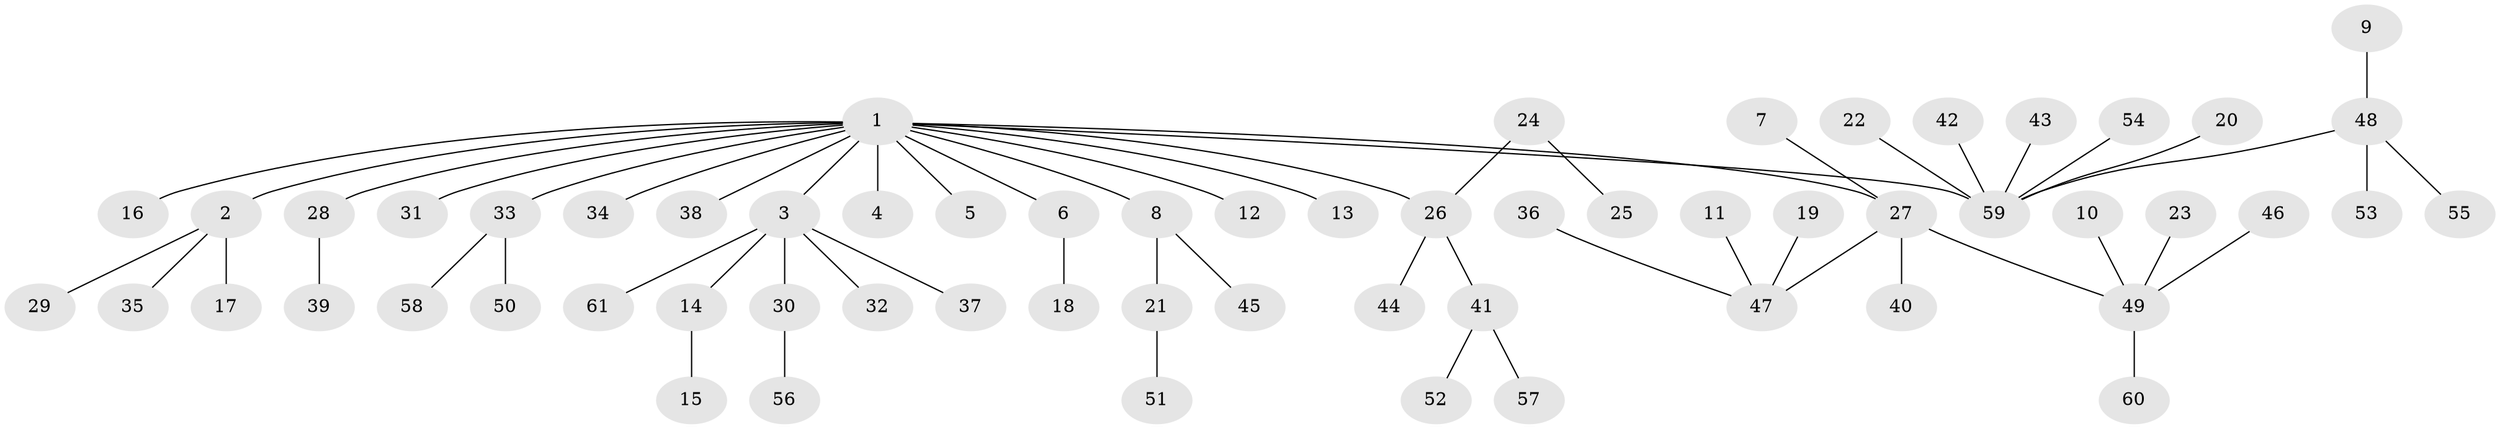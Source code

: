 // original degree distribution, {9: 0.016260162601626018, 10: 0.008130081300813009, 4: 0.04878048780487805, 3: 0.12195121951219512, 5: 0.016260162601626018, 1: 0.5284552845528455, 6: 0.016260162601626018, 2: 0.24390243902439024}
// Generated by graph-tools (version 1.1) at 2025/50/03/09/25 03:50:16]
// undirected, 61 vertices, 60 edges
graph export_dot {
graph [start="1"]
  node [color=gray90,style=filled];
  1;
  2;
  3;
  4;
  5;
  6;
  7;
  8;
  9;
  10;
  11;
  12;
  13;
  14;
  15;
  16;
  17;
  18;
  19;
  20;
  21;
  22;
  23;
  24;
  25;
  26;
  27;
  28;
  29;
  30;
  31;
  32;
  33;
  34;
  35;
  36;
  37;
  38;
  39;
  40;
  41;
  42;
  43;
  44;
  45;
  46;
  47;
  48;
  49;
  50;
  51;
  52;
  53;
  54;
  55;
  56;
  57;
  58;
  59;
  60;
  61;
  1 -- 2 [weight=1.0];
  1 -- 3 [weight=1.0];
  1 -- 4 [weight=1.0];
  1 -- 5 [weight=1.0];
  1 -- 6 [weight=1.0];
  1 -- 8 [weight=1.0];
  1 -- 12 [weight=1.0];
  1 -- 13 [weight=1.0];
  1 -- 16 [weight=1.0];
  1 -- 26 [weight=1.0];
  1 -- 27 [weight=1.0];
  1 -- 28 [weight=1.0];
  1 -- 31 [weight=1.0];
  1 -- 33 [weight=1.0];
  1 -- 34 [weight=1.0];
  1 -- 38 [weight=1.0];
  1 -- 59 [weight=1.0];
  2 -- 17 [weight=1.0];
  2 -- 29 [weight=1.0];
  2 -- 35 [weight=1.0];
  3 -- 14 [weight=1.0];
  3 -- 30 [weight=1.0];
  3 -- 32 [weight=1.0];
  3 -- 37 [weight=1.0];
  3 -- 61 [weight=1.0];
  6 -- 18 [weight=1.0];
  7 -- 27 [weight=1.0];
  8 -- 21 [weight=1.0];
  8 -- 45 [weight=1.0];
  9 -- 48 [weight=1.0];
  10 -- 49 [weight=1.0];
  11 -- 47 [weight=1.0];
  14 -- 15 [weight=1.0];
  19 -- 47 [weight=1.0];
  20 -- 59 [weight=1.0];
  21 -- 51 [weight=1.0];
  22 -- 59 [weight=1.0];
  23 -- 49 [weight=1.0];
  24 -- 25 [weight=1.0];
  24 -- 26 [weight=1.0];
  26 -- 41 [weight=1.0];
  26 -- 44 [weight=1.0];
  27 -- 40 [weight=1.0];
  27 -- 47 [weight=1.0];
  27 -- 49 [weight=1.0];
  28 -- 39 [weight=1.0];
  30 -- 56 [weight=1.0];
  33 -- 50 [weight=1.0];
  33 -- 58 [weight=1.0];
  36 -- 47 [weight=1.0];
  41 -- 52 [weight=1.0];
  41 -- 57 [weight=1.0];
  42 -- 59 [weight=1.0];
  43 -- 59 [weight=1.0];
  46 -- 49 [weight=1.0];
  48 -- 53 [weight=1.0];
  48 -- 55 [weight=1.0];
  48 -- 59 [weight=1.0];
  49 -- 60 [weight=1.0];
  54 -- 59 [weight=1.0];
}
